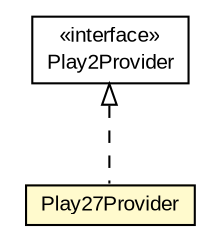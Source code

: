 #!/usr/local/bin/dot
#
# Class diagram 
# Generated by UMLGraph version R5_6-24-gf6e263 (http://www.umlgraph.org/)
#

digraph G {
	edge [fontname="arial",fontsize=10,labelfontname="arial",labelfontsize=10];
	node [fontname="arial",fontsize=10,shape=plaintext];
	nodesep=0.25;
	ranksep=0.5;
	// com.google.code.play2.provider.play27.Play27Provider
	c354 [label=<<table title="com.google.code.play2.provider.play27.Play27Provider" border="0" cellborder="1" cellspacing="0" cellpadding="2" port="p" bgcolor="lemonChiffon" href="./Play27Provider.html">
		<tr><td><table border="0" cellspacing="0" cellpadding="1">
<tr><td align="center" balign="center"> Play27Provider </td></tr>
		</table></td></tr>
		</table>>, URL="./Play27Provider.html", fontname="arial", fontcolor="black", fontsize=10.0];
	//com.google.code.play2.provider.play27.Play27Provider implements com.google.code.play2.provider.api.Play2Provider
	c372:p -> c354:p [dir=back,arrowtail=empty,style=dashed];
	// com.google.code.play2.provider.api.Play2Provider
	c372 [label=<<table title="com.google.code.play2.provider.api.Play2Provider" border="0" cellborder="1" cellspacing="0" cellpadding="2" port="p" href="http://java.sun.com/j2se/1.4.2/docs/api/com/google/code/play2/provider/api/Play2Provider.html">
		<tr><td><table border="0" cellspacing="0" cellpadding="1">
<tr><td align="center" balign="center"> &#171;interface&#187; </td></tr>
<tr><td align="center" balign="center"> Play2Provider </td></tr>
		</table></td></tr>
		</table>>, URL="http://java.sun.com/j2se/1.4.2/docs/api/com/google/code/play2/provider/api/Play2Provider.html", fontname="arial", fontcolor="black", fontsize=10.0];
}

